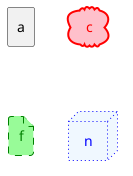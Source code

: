 @startuml
agent a
cloud c #pink;line:red;line.bold;text:red
file  f #palegreen;line:green;line.dashed;text:green
node  n #aliceblue;line:blue;line.dotted;text:blue
@enduml
